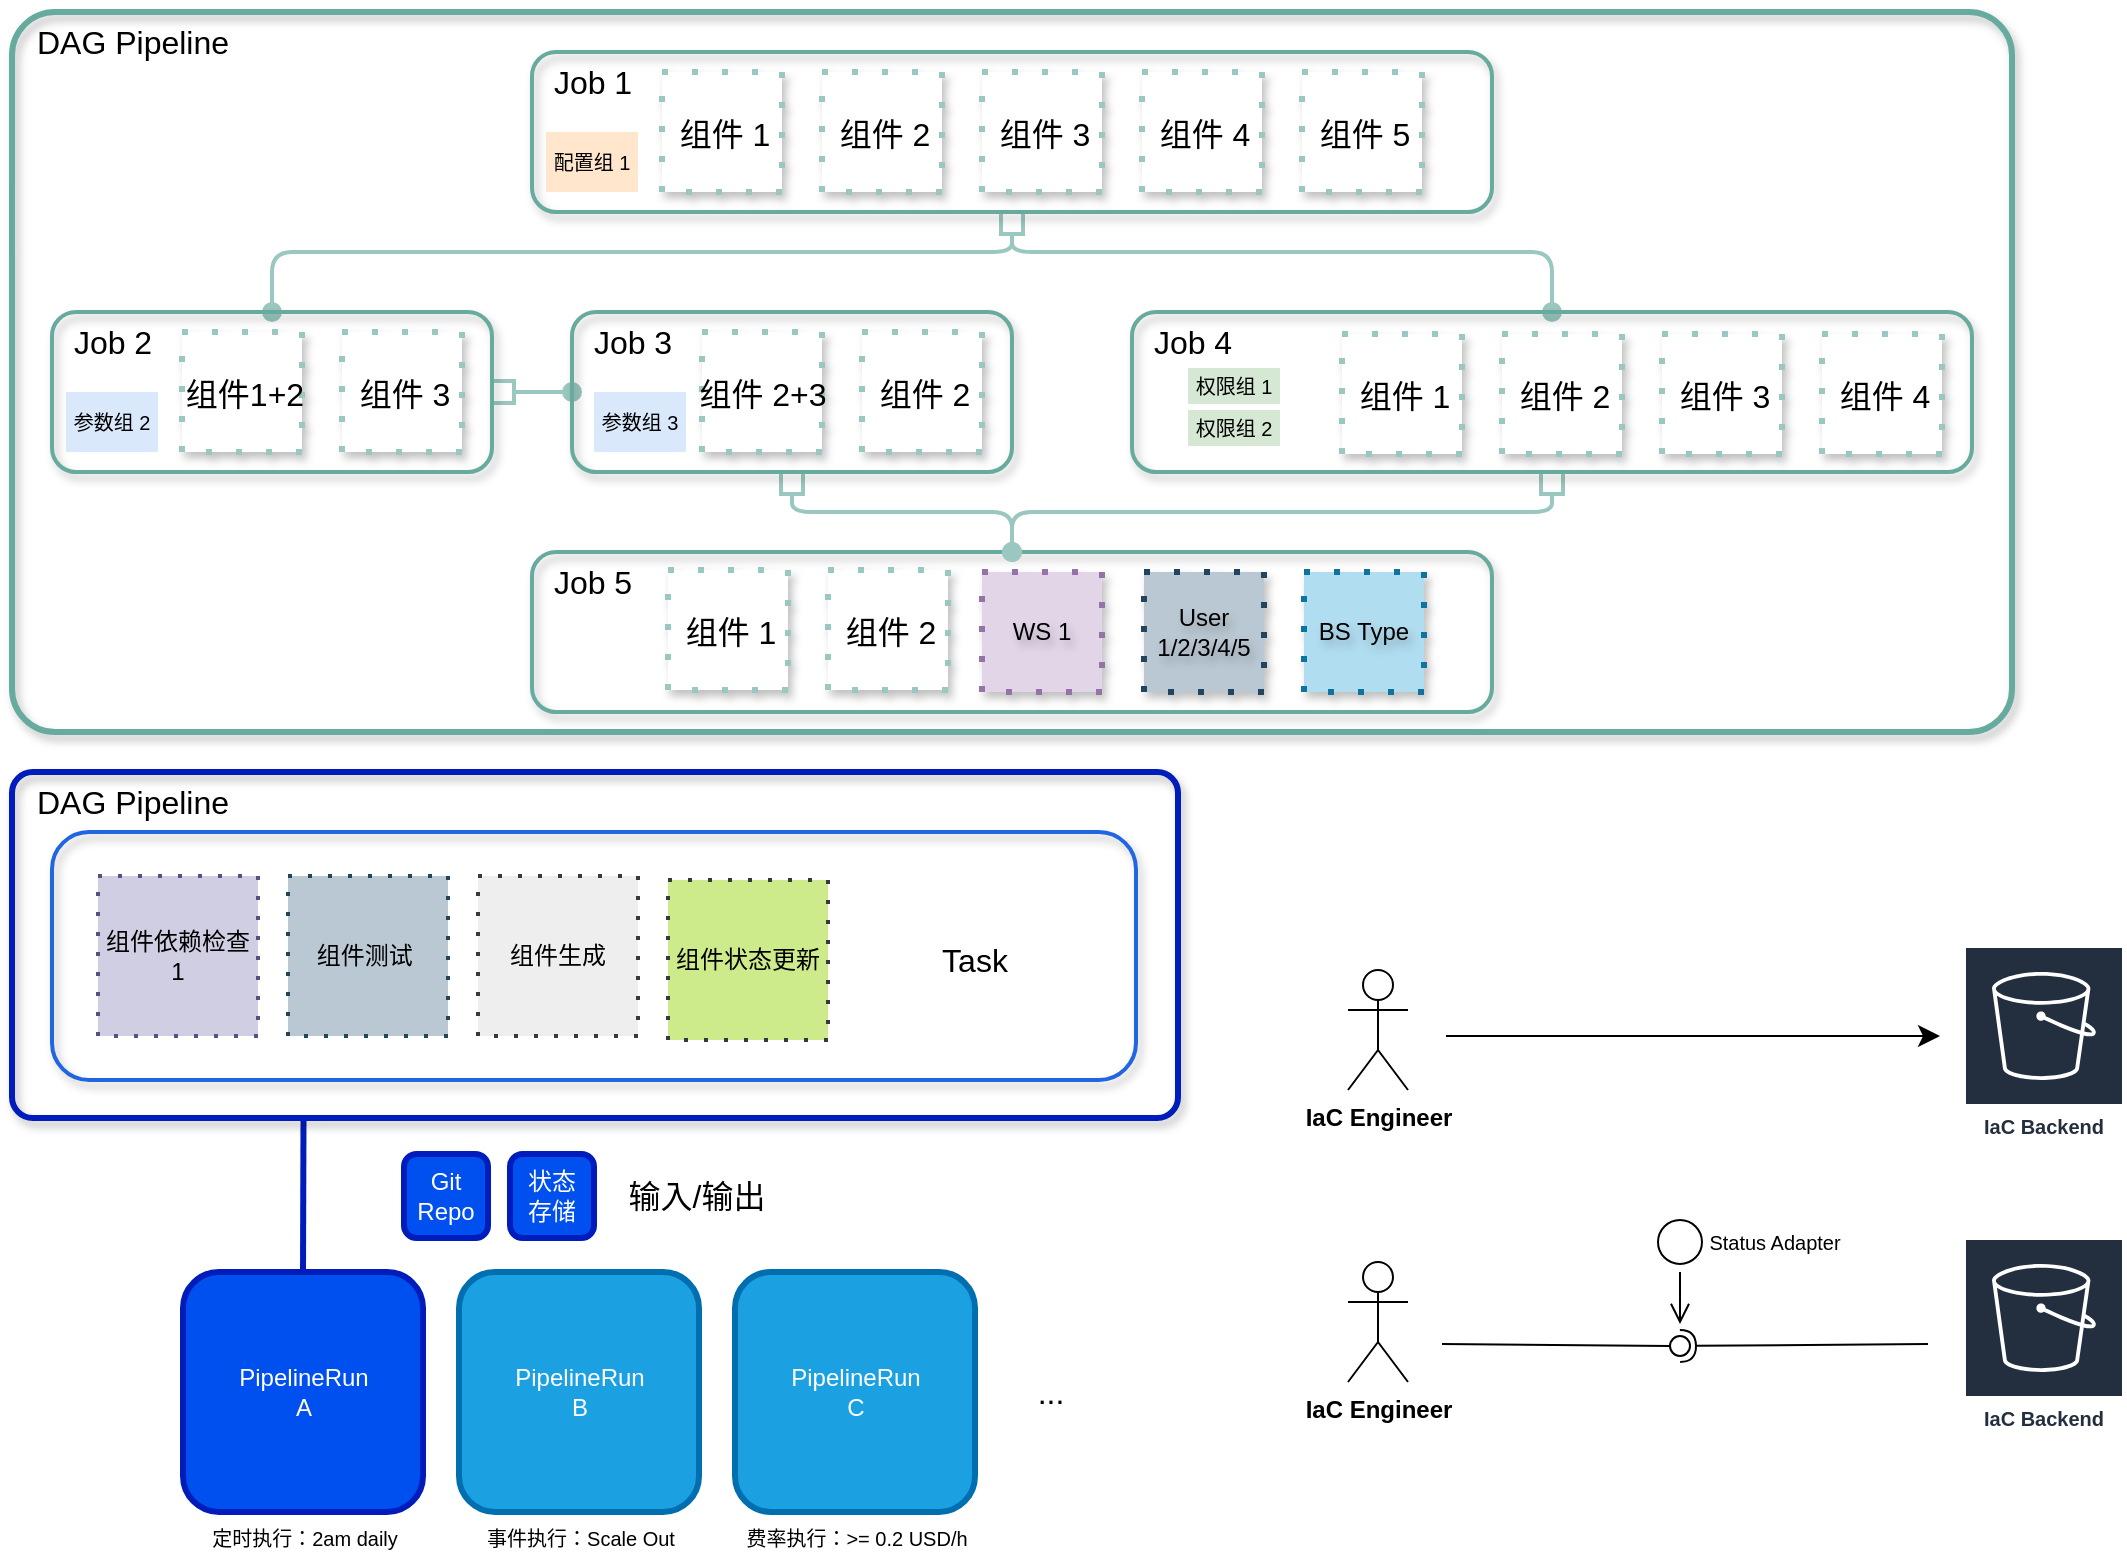 <mxfile version="24.0.1" type="github" pages="2">
  <diagram name="Summary" id="_QAJiaYviUXC7CEiB-VJ">
    <mxGraphModel dx="941" dy="783" grid="0" gridSize="10" guides="1" tooltips="1" connect="1" arrows="1" fold="1" page="1" pageScale="1" pageWidth="1169" pageHeight="827" math="0" shadow="0">
      <root>
        <mxCell id="0" />
        <mxCell id="1" parent="0" />
        <mxCell id="9RS1R_DNAXUaSOopePcb-87" value="&lt;span style=&quot;text-wrap: nowrap;&quot;&gt;&lt;font style=&quot;font-size: 10px;&quot;&gt;参数组 2&lt;/font&gt;&lt;/span&gt;" style="rounded=0;whiteSpace=wrap;html=1;fillColor=#dae8fc;strokeColor=none;" vertex="1" parent="1">
          <mxGeometry x="67" y="230" width="46" height="30" as="geometry" />
        </mxCell>
        <mxCell id="9RS1R_DNAXUaSOopePcb-1" value="" style="rounded=1;whiteSpace=wrap;html=1;arcSize=6;strokeWidth=3;fillColor=none;shadow=1;textShadow=1;strokeColor=#67AB9F;" vertex="1" parent="1">
          <mxGeometry x="40" y="40" width="1000" height="360" as="geometry" />
        </mxCell>
        <mxCell id="9RS1R_DNAXUaSOopePcb-2" value="DAG Pipeline" style="text;html=1;align=center;verticalAlign=middle;resizable=0;points=[];autosize=1;strokeColor=none;fillColor=none;fontSize=16;" vertex="1" parent="1">
          <mxGeometry x="40" y="40" width="120" height="30" as="geometry" />
        </mxCell>
        <mxCell id="9RS1R_DNAXUaSOopePcb-77" style="edgeStyle=none;curved=0;rounded=1;orthogonalLoop=1;jettySize=auto;html=1;exitX=0.5;exitY=1;exitDx=0;exitDy=0;entryX=0.5;entryY=0;entryDx=0;entryDy=0;fontSize=12;startSize=8;endSize=8;endArrow=oval;endFill=1;startArrow=box;startFill=0;strokeWidth=2;strokeColor=#9AC7BF;" edge="1" parent="1" source="9RS1R_DNAXUaSOopePcb-3" target="9RS1R_DNAXUaSOopePcb-17">
          <mxGeometry relative="1" as="geometry">
            <Array as="points">
              <mxPoint x="540" y="160" />
              <mxPoint x="810" y="160" />
            </Array>
          </mxGeometry>
        </mxCell>
        <mxCell id="9RS1R_DNAXUaSOopePcb-78" style="edgeStyle=none;curved=0;rounded=1;orthogonalLoop=1;jettySize=auto;html=1;exitX=0.5;exitY=1;exitDx=0;exitDy=0;entryX=0.5;entryY=0;entryDx=0;entryDy=0;fontSize=12;startSize=8;endSize=8;endArrow=oval;endFill=1;startArrow=box;startFill=0;strokeWidth=2;strokeColor=#9AC7BF;" edge="1" parent="1" source="9RS1R_DNAXUaSOopePcb-3" target="9RS1R_DNAXUaSOopePcb-4">
          <mxGeometry relative="1" as="geometry">
            <Array as="points">
              <mxPoint x="540" y="160" />
              <mxPoint x="170" y="160" />
            </Array>
          </mxGeometry>
        </mxCell>
        <mxCell id="9RS1R_DNAXUaSOopePcb-3" value="" style="rounded=1;whiteSpace=wrap;html=1;fillColor=none;strokeWidth=2;shadow=1;textShadow=1;strokeColor=#67AB9F;" vertex="1" parent="1">
          <mxGeometry x="300" y="60" width="480" height="80" as="geometry" />
        </mxCell>
        <mxCell id="9RS1R_DNAXUaSOopePcb-75" style="edgeStyle=none;curved=1;rounded=0;orthogonalLoop=1;jettySize=auto;html=1;entryX=0;entryY=0.5;entryDx=0;entryDy=0;fontSize=12;startSize=8;endSize=8;endArrow=oval;endFill=1;startArrow=box;startFill=0;strokeWidth=2;strokeColor=#9AC7BF;" edge="1" parent="1" source="9RS1R_DNAXUaSOopePcb-4" target="9RS1R_DNAXUaSOopePcb-16">
          <mxGeometry relative="1" as="geometry" />
        </mxCell>
        <mxCell id="9RS1R_DNAXUaSOopePcb-4" value="" style="rounded=1;whiteSpace=wrap;html=1;fillColor=none;shadow=1;textShadow=1;strokeWidth=2;strokeColor=#67AB9F;" vertex="1" parent="1">
          <mxGeometry x="60" y="190" width="220" height="80" as="geometry" />
        </mxCell>
        <mxCell id="9RS1R_DNAXUaSOopePcb-5" value="" style="rounded=1;whiteSpace=wrap;html=1;fillColor=none;shadow=1;textShadow=1;strokeWidth=2;strokeColor=#67AB9F;" vertex="1" parent="1">
          <mxGeometry x="300" y="310" width="480" height="80" as="geometry" />
        </mxCell>
        <mxCell id="9RS1R_DNAXUaSOopePcb-7" value="Job 1" style="text;html=1;align=center;verticalAlign=middle;resizable=0;points=[];autosize=1;strokeColor=none;fillColor=none;fontSize=16;" vertex="1" parent="1">
          <mxGeometry x="300" y="60" width="60" height="30" as="geometry" />
        </mxCell>
        <mxCell id="9RS1R_DNAXUaSOopePcb-8" value="Job 2" style="text;html=1;align=center;verticalAlign=middle;resizable=0;points=[];autosize=1;strokeColor=none;fillColor=none;fontSize=16;" vertex="1" parent="1">
          <mxGeometry x="60" y="190" width="60" height="30" as="geometry" />
        </mxCell>
        <mxCell id="9RS1R_DNAXUaSOopePcb-9" value="Job 5" style="text;html=1;align=center;verticalAlign=middle;resizable=0;points=[];autosize=1;strokeColor=none;fillColor=none;fontSize=16;" vertex="1" parent="1">
          <mxGeometry x="300" y="310" width="60" height="30" as="geometry" />
        </mxCell>
        <mxCell id="9RS1R_DNAXUaSOopePcb-79" style="edgeStyle=none;curved=0;rounded=1;orthogonalLoop=1;jettySize=auto;html=1;exitX=0.5;exitY=1;exitDx=0;exitDy=0;entryX=0.5;entryY=0;entryDx=0;entryDy=0;fontSize=12;startSize=8;endSize=8;endArrow=oval;endFill=1;startArrow=box;startFill=0;strokeWidth=2;strokeColor=#9AC7BF;" edge="1" parent="1" source="9RS1R_DNAXUaSOopePcb-16" target="9RS1R_DNAXUaSOopePcb-5">
          <mxGeometry relative="1" as="geometry">
            <Array as="points">
              <mxPoint x="430" y="290" />
              <mxPoint x="540" y="290" />
            </Array>
          </mxGeometry>
        </mxCell>
        <mxCell id="9RS1R_DNAXUaSOopePcb-16" value="" style="rounded=1;whiteSpace=wrap;html=1;fillColor=none;shadow=1;textShadow=1;strokeWidth=2;strokeColor=#67AB9F;" vertex="1" parent="1">
          <mxGeometry x="320" y="190" width="220" height="80" as="geometry" />
        </mxCell>
        <mxCell id="9RS1R_DNAXUaSOopePcb-80" style="edgeStyle=none;curved=0;rounded=1;orthogonalLoop=1;jettySize=auto;html=1;exitX=0.5;exitY=1;exitDx=0;exitDy=0;fontSize=12;startSize=8;endSize=8;endArrow=oval;endFill=1;startArrow=box;startFill=0;strokeWidth=2;strokeColor=#9AC7BF;" edge="1" parent="1" source="9RS1R_DNAXUaSOopePcb-17">
          <mxGeometry relative="1" as="geometry">
            <mxPoint x="540" y="310" as="targetPoint" />
            <Array as="points">
              <mxPoint x="810" y="290" />
              <mxPoint x="540" y="290" />
            </Array>
          </mxGeometry>
        </mxCell>
        <mxCell id="9RS1R_DNAXUaSOopePcb-17" value="" style="rounded=1;whiteSpace=wrap;html=1;fillColor=none;shadow=1;textShadow=1;strokeWidth=2;strokeColor=#67AB9F;" vertex="1" parent="1">
          <mxGeometry x="600" y="190" width="420" height="80" as="geometry" />
        </mxCell>
        <mxCell id="9RS1R_DNAXUaSOopePcb-18" value="Job 3" style="text;html=1;align=center;verticalAlign=middle;resizable=0;points=[];autosize=1;strokeColor=none;fillColor=none;fontSize=16;" vertex="1" parent="1">
          <mxGeometry x="320" y="190" width="60" height="30" as="geometry" />
        </mxCell>
        <mxCell id="9RS1R_DNAXUaSOopePcb-19" value="Job 4" style="text;html=1;align=center;verticalAlign=middle;resizable=0;points=[];autosize=1;strokeColor=none;fillColor=none;fontSize=16;" vertex="1" parent="1">
          <mxGeometry x="600" y="190" width="60" height="30" as="geometry" />
        </mxCell>
        <mxCell id="9RS1R_DNAXUaSOopePcb-21" value="" style="group" vertex="1" connectable="0" parent="1">
          <mxGeometry x="120" y="200" width="74" height="60" as="geometry" />
        </mxCell>
        <mxCell id="9RS1R_DNAXUaSOopePcb-22" value="" style="rounded=0;whiteSpace=wrap;html=1;strokeColor=#9AC7BF;shadow=1;textShadow=1;strokeWidth=3;dashed=1;dashPattern=1 4;" vertex="1" parent="9RS1R_DNAXUaSOopePcb-21">
          <mxGeometry x="5" width="60" height="60" as="geometry" />
        </mxCell>
        <mxCell id="9RS1R_DNAXUaSOopePcb-23" value="组件1+2" style="text;html=1;align=center;verticalAlign=middle;resizable=0;points=[];autosize=1;strokeColor=none;fillColor=none;fontSize=16;" vertex="1" parent="9RS1R_DNAXUaSOopePcb-21">
          <mxGeometry x="-3" y="15" width="77" height="31" as="geometry" />
        </mxCell>
        <mxCell id="9RS1R_DNAXUaSOopePcb-27" value="" style="group" vertex="1" connectable="0" parent="1">
          <mxGeometry x="380" y="200" width="76" height="60" as="geometry" />
        </mxCell>
        <mxCell id="9RS1R_DNAXUaSOopePcb-28" value="" style="rounded=0;whiteSpace=wrap;html=1;strokeColor=#9AC7BF;shadow=1;textShadow=1;strokeWidth=3;dashed=1;dashPattern=1 4;" vertex="1" parent="9RS1R_DNAXUaSOopePcb-27">
          <mxGeometry x="5" width="60" height="60" as="geometry" />
        </mxCell>
        <mxCell id="9RS1R_DNAXUaSOopePcb-29" value="组件 2+3" style="text;html=1;align=center;verticalAlign=middle;resizable=0;points=[];autosize=1;strokeColor=none;fillColor=none;fontSize=16;" vertex="1" parent="9RS1R_DNAXUaSOopePcb-27">
          <mxGeometry x="-6" y="15" width="82" height="31" as="geometry" />
        </mxCell>
        <mxCell id="9RS1R_DNAXUaSOopePcb-33" value="" style="group" vertex="1" connectable="0" parent="1">
          <mxGeometry x="460" y="200" width="70" height="60" as="geometry" />
        </mxCell>
        <mxCell id="9RS1R_DNAXUaSOopePcb-34" value="" style="rounded=0;whiteSpace=wrap;html=1;strokeColor=#9AC7BF;shadow=1;textShadow=1;strokeWidth=3;dashed=1;dashPattern=1 4;" vertex="1" parent="9RS1R_DNAXUaSOopePcb-33">
          <mxGeometry x="5" width="60" height="60" as="geometry" />
        </mxCell>
        <mxCell id="9RS1R_DNAXUaSOopePcb-35" value="组件 2" style="text;html=1;align=center;verticalAlign=middle;resizable=0;points=[];autosize=1;strokeColor=none;fillColor=none;fontSize=16;" vertex="1" parent="9RS1R_DNAXUaSOopePcb-33">
          <mxGeometry x="4" y="15" width="63" height="31" as="geometry" />
        </mxCell>
        <mxCell id="9RS1R_DNAXUaSOopePcb-36" value="" style="group" vertex="1" connectable="0" parent="1">
          <mxGeometry x="200" y="200" width="70" height="60" as="geometry" />
        </mxCell>
        <mxCell id="9RS1R_DNAXUaSOopePcb-37" value="" style="rounded=0;whiteSpace=wrap;html=1;strokeColor=#9AC7BF;shadow=1;textShadow=1;strokeWidth=3;dashed=1;dashPattern=1 4;" vertex="1" parent="9RS1R_DNAXUaSOopePcb-36">
          <mxGeometry x="5" width="60" height="60" as="geometry" />
        </mxCell>
        <mxCell id="9RS1R_DNAXUaSOopePcb-38" value="组件 3" style="text;html=1;align=center;verticalAlign=middle;resizable=0;points=[];autosize=1;strokeColor=none;fillColor=none;fontSize=16;" vertex="1" parent="9RS1R_DNAXUaSOopePcb-36">
          <mxGeometry x="4" y="15" width="63" height="31" as="geometry" />
        </mxCell>
        <mxCell id="9RS1R_DNAXUaSOopePcb-39" value="" style="group" vertex="1" connectable="0" parent="1">
          <mxGeometry x="440" y="70" width="72" height="60" as="geometry" />
        </mxCell>
        <mxCell id="9RS1R_DNAXUaSOopePcb-40" value="" style="rounded=0;whiteSpace=wrap;html=1;strokeColor=#9AC7BF;shadow=1;textShadow=1;strokeWidth=3;dashed=1;dashPattern=1 4;" vertex="1" parent="9RS1R_DNAXUaSOopePcb-39">
          <mxGeometry x="5" width="60" height="60" as="geometry" />
        </mxCell>
        <mxCell id="9RS1R_DNAXUaSOopePcb-41" value="组件 2" style="text;html=1;align=center;verticalAlign=middle;resizable=0;points=[];autosize=1;strokeColor=none;fillColor=none;fontSize=16;" vertex="1" parent="9RS1R_DNAXUaSOopePcb-39">
          <mxGeometry x="4" y="15" width="63" height="31" as="geometry" />
        </mxCell>
        <mxCell id="9RS1R_DNAXUaSOopePcb-42" value="" style="group" vertex="1" connectable="0" parent="1">
          <mxGeometry x="360" y="70" width="72" height="60" as="geometry" />
        </mxCell>
        <mxCell id="9RS1R_DNAXUaSOopePcb-43" value="" style="rounded=0;whiteSpace=wrap;html=1;strokeColor=#9AC7BF;shadow=1;textShadow=1;strokeWidth=3;dashed=1;dashPattern=1 4;" vertex="1" parent="9RS1R_DNAXUaSOopePcb-42">
          <mxGeometry x="5" width="60" height="60" as="geometry" />
        </mxCell>
        <mxCell id="9RS1R_DNAXUaSOopePcb-44" value="&lt;font style=&quot;font-size: 16px;&quot;&gt;组件 1&lt;/font&gt;" style="text;html=1;align=center;verticalAlign=middle;resizable=0;points=[];autosize=1;strokeColor=none;fillColor=none;fontSize=16;" vertex="1" parent="9RS1R_DNAXUaSOopePcb-42">
          <mxGeometry x="4" y="15" width="63" height="31" as="geometry" />
        </mxCell>
        <mxCell id="9RS1R_DNAXUaSOopePcb-45" value="" style="group" vertex="1" connectable="0" parent="1">
          <mxGeometry x="520" y="70" width="72" height="60" as="geometry" />
        </mxCell>
        <mxCell id="9RS1R_DNAXUaSOopePcb-46" value="" style="rounded=0;whiteSpace=wrap;html=1;strokeColor=#9AC7BF;shadow=1;textShadow=1;strokeWidth=3;dashed=1;dashPattern=1 4;" vertex="1" parent="9RS1R_DNAXUaSOopePcb-45">
          <mxGeometry x="5" width="60" height="60" as="geometry" />
        </mxCell>
        <mxCell id="9RS1R_DNAXUaSOopePcb-47" value="组件 3" style="text;html=1;align=center;verticalAlign=middle;resizable=0;points=[];autosize=1;strokeColor=none;fillColor=none;fontSize=16;" vertex="1" parent="9RS1R_DNAXUaSOopePcb-45">
          <mxGeometry x="4" y="15" width="63" height="31" as="geometry" />
        </mxCell>
        <mxCell id="9RS1R_DNAXUaSOopePcb-48" value="" style="group" vertex="1" connectable="0" parent="1">
          <mxGeometry x="600" y="70" width="72" height="60" as="geometry" />
        </mxCell>
        <mxCell id="9RS1R_DNAXUaSOopePcb-49" value="" style="rounded=0;whiteSpace=wrap;html=1;strokeColor=#9AC7BF;shadow=1;textShadow=1;strokeWidth=3;dashed=1;dashPattern=1 4;" vertex="1" parent="9RS1R_DNAXUaSOopePcb-48">
          <mxGeometry x="5" width="60" height="60" as="geometry" />
        </mxCell>
        <mxCell id="9RS1R_DNAXUaSOopePcb-50" value="组件 4" style="text;html=1;align=center;verticalAlign=middle;resizable=0;points=[];autosize=1;strokeColor=none;fillColor=none;fontSize=16;" vertex="1" parent="9RS1R_DNAXUaSOopePcb-48">
          <mxGeometry x="4" y="15" width="63" height="31" as="geometry" />
        </mxCell>
        <mxCell id="9RS1R_DNAXUaSOopePcb-51" value="" style="group" vertex="1" connectable="0" parent="1">
          <mxGeometry x="680" y="70" width="72" height="60" as="geometry" />
        </mxCell>
        <mxCell id="9RS1R_DNAXUaSOopePcb-52" value="" style="rounded=0;whiteSpace=wrap;html=1;strokeColor=#9AC7BF;shadow=1;textShadow=1;strokeWidth=3;dashed=1;dashPattern=1 4;" vertex="1" parent="9RS1R_DNAXUaSOopePcb-51">
          <mxGeometry x="5" width="60" height="60" as="geometry" />
        </mxCell>
        <mxCell id="9RS1R_DNAXUaSOopePcb-53" value="组件 5" style="text;html=1;align=center;verticalAlign=middle;resizable=0;points=[];autosize=1;strokeColor=none;fillColor=none;fontSize=16;" vertex="1" parent="9RS1R_DNAXUaSOopePcb-51">
          <mxGeometry x="4" y="15" width="63" height="31" as="geometry" />
        </mxCell>
        <mxCell id="9RS1R_DNAXUaSOopePcb-89" value="&lt;span style=&quot;text-wrap: nowrap;&quot;&gt;&lt;font style=&quot;font-size: 10px;&quot;&gt;配置组 1&lt;/font&gt;&lt;/span&gt;" style="rounded=0;whiteSpace=wrap;html=1;fillColor=#ffe6cc;strokeColor=none;" vertex="1" parent="1">
          <mxGeometry x="307" y="100" width="46" height="30" as="geometry" />
        </mxCell>
        <mxCell id="9RS1R_DNAXUaSOopePcb-91" value="&lt;span style=&quot;text-wrap: nowrap;&quot;&gt;&lt;font style=&quot;font-size: 10px;&quot;&gt;参数组 3&lt;/font&gt;&lt;/span&gt;" style="rounded=0;whiteSpace=wrap;html=1;fillColor=#dae8fc;strokeColor=none;" vertex="1" parent="1">
          <mxGeometry x="331" y="230" width="46" height="30" as="geometry" />
        </mxCell>
        <mxCell id="9RS1R_DNAXUaSOopePcb-99" value="&lt;span style=&quot;text-wrap: nowrap;&quot;&gt;&lt;font style=&quot;font-size: 10px;&quot;&gt;权限组 1&lt;/font&gt;&lt;/span&gt;" style="rounded=0;whiteSpace=wrap;html=1;fillColor=#d5e8d4;strokeColor=none;" vertex="1" parent="1">
          <mxGeometry x="628" y="218" width="46" height="18" as="geometry" />
        </mxCell>
        <mxCell id="9RS1R_DNAXUaSOopePcb-100" value="&lt;span style=&quot;text-wrap: nowrap;&quot;&gt;&lt;font style=&quot;font-size: 10px;&quot;&gt;权限组 2&lt;/font&gt;&lt;/span&gt;" style="rounded=0;whiteSpace=wrap;html=1;fillColor=#d5e8d4;strokeColor=none;" vertex="1" parent="1">
          <mxGeometry x="628" y="239" width="46" height="18" as="geometry" />
        </mxCell>
        <mxCell id="9RS1R_DNAXUaSOopePcb-105" value="WS 1" style="rounded=0;whiteSpace=wrap;html=1;strokeColor=#9673a6;shadow=1;textShadow=1;strokeWidth=3;dashed=1;dashPattern=1 4;fillColor=#e1d5e7;" vertex="1" parent="1">
          <mxGeometry x="525" y="320" width="60" height="60" as="geometry" />
        </mxCell>
        <mxCell id="9RS1R_DNAXUaSOopePcb-107" value="User 1/2/3/4/5" style="rounded=0;whiteSpace=wrap;html=1;strokeColor=#23445d;shadow=1;textShadow=1;strokeWidth=3;dashed=1;dashPattern=1 4;fillColor=#bac8d3;" vertex="1" parent="1">
          <mxGeometry x="606" y="320" width="60" height="60" as="geometry" />
        </mxCell>
        <mxCell id="9RS1R_DNAXUaSOopePcb-108" value="BS Type" style="rounded=0;whiteSpace=wrap;html=1;strokeColor=#10739e;shadow=1;textShadow=1;strokeWidth=3;dashed=1;dashPattern=1 4;fillColor=#b1ddf0;" vertex="1" parent="1">
          <mxGeometry x="686" y="320" width="60" height="60" as="geometry" />
        </mxCell>
        <mxCell id="9RS1R_DNAXUaSOopePcb-109" value="" style="group" vertex="1" connectable="0" parent="1">
          <mxGeometry x="780" y="201" width="72" height="60" as="geometry" />
        </mxCell>
        <mxCell id="9RS1R_DNAXUaSOopePcb-110" value="" style="rounded=0;whiteSpace=wrap;html=1;strokeColor=#9AC7BF;shadow=1;textShadow=1;strokeWidth=3;dashed=1;dashPattern=1 4;" vertex="1" parent="9RS1R_DNAXUaSOopePcb-109">
          <mxGeometry x="5" width="60" height="60" as="geometry" />
        </mxCell>
        <mxCell id="9RS1R_DNAXUaSOopePcb-111" value="组件 2" style="text;html=1;align=center;verticalAlign=middle;resizable=0;points=[];autosize=1;strokeColor=none;fillColor=none;fontSize=16;" vertex="1" parent="9RS1R_DNAXUaSOopePcb-109">
          <mxGeometry x="4" y="15" width="63" height="31" as="geometry" />
        </mxCell>
        <mxCell id="9RS1R_DNAXUaSOopePcb-112" value="" style="group" vertex="1" connectable="0" parent="1">
          <mxGeometry x="700" y="201" width="72" height="60" as="geometry" />
        </mxCell>
        <mxCell id="9RS1R_DNAXUaSOopePcb-113" value="" style="rounded=0;whiteSpace=wrap;html=1;strokeColor=#9AC7BF;shadow=1;textShadow=1;strokeWidth=3;dashed=1;dashPattern=1 4;" vertex="1" parent="9RS1R_DNAXUaSOopePcb-112">
          <mxGeometry x="5" width="60" height="60" as="geometry" />
        </mxCell>
        <mxCell id="9RS1R_DNAXUaSOopePcb-114" value="&lt;font style=&quot;font-size: 16px;&quot;&gt;组件 1&lt;/font&gt;" style="text;html=1;align=center;verticalAlign=middle;resizable=0;points=[];autosize=1;strokeColor=none;fillColor=none;fontSize=16;" vertex="1" parent="9RS1R_DNAXUaSOopePcb-112">
          <mxGeometry x="4" y="15" width="63" height="31" as="geometry" />
        </mxCell>
        <mxCell id="9RS1R_DNAXUaSOopePcb-115" value="" style="group" vertex="1" connectable="0" parent="1">
          <mxGeometry x="860" y="201" width="72" height="60" as="geometry" />
        </mxCell>
        <mxCell id="9RS1R_DNAXUaSOopePcb-116" value="" style="rounded=0;whiteSpace=wrap;html=1;strokeColor=#9AC7BF;shadow=1;textShadow=1;strokeWidth=3;dashed=1;dashPattern=1 4;" vertex="1" parent="9RS1R_DNAXUaSOopePcb-115">
          <mxGeometry x="5" width="60" height="60" as="geometry" />
        </mxCell>
        <mxCell id="9RS1R_DNAXUaSOopePcb-117" value="组件 3" style="text;html=1;align=center;verticalAlign=middle;resizable=0;points=[];autosize=1;strokeColor=none;fillColor=none;fontSize=16;" vertex="1" parent="9RS1R_DNAXUaSOopePcb-115">
          <mxGeometry x="4" y="15" width="63" height="31" as="geometry" />
        </mxCell>
        <mxCell id="9RS1R_DNAXUaSOopePcb-118" value="" style="group" vertex="1" connectable="0" parent="1">
          <mxGeometry x="940" y="201" width="72" height="60" as="geometry" />
        </mxCell>
        <mxCell id="9RS1R_DNAXUaSOopePcb-119" value="" style="rounded=0;whiteSpace=wrap;html=1;strokeColor=#9AC7BF;shadow=1;textShadow=1;strokeWidth=3;dashed=1;dashPattern=1 4;" vertex="1" parent="9RS1R_DNAXUaSOopePcb-118">
          <mxGeometry x="5" width="60" height="60" as="geometry" />
        </mxCell>
        <mxCell id="9RS1R_DNAXUaSOopePcb-120" value="组件 4" style="text;html=1;align=center;verticalAlign=middle;resizable=0;points=[];autosize=1;strokeColor=none;fillColor=none;fontSize=16;" vertex="1" parent="9RS1R_DNAXUaSOopePcb-118">
          <mxGeometry x="4" y="15" width="63" height="31" as="geometry" />
        </mxCell>
        <mxCell id="9RS1R_DNAXUaSOopePcb-121" value="" style="group" vertex="1" connectable="0" parent="1">
          <mxGeometry x="443" y="319" width="72" height="60" as="geometry" />
        </mxCell>
        <mxCell id="9RS1R_DNAXUaSOopePcb-122" value="" style="rounded=0;whiteSpace=wrap;html=1;strokeColor=#9AC7BF;shadow=1;textShadow=1;strokeWidth=3;dashed=1;dashPattern=1 4;" vertex="1" parent="9RS1R_DNAXUaSOopePcb-121">
          <mxGeometry x="5" width="60" height="60" as="geometry" />
        </mxCell>
        <mxCell id="9RS1R_DNAXUaSOopePcb-123" value="组件 2" style="text;html=1;align=center;verticalAlign=middle;resizable=0;points=[];autosize=1;strokeColor=none;fillColor=none;fontSize=16;" vertex="1" parent="9RS1R_DNAXUaSOopePcb-121">
          <mxGeometry x="4" y="15" width="63" height="31" as="geometry" />
        </mxCell>
        <mxCell id="9RS1R_DNAXUaSOopePcb-124" value="" style="group" vertex="1" connectable="0" parent="1">
          <mxGeometry x="363" y="319" width="72" height="60" as="geometry" />
        </mxCell>
        <mxCell id="9RS1R_DNAXUaSOopePcb-125" value="" style="rounded=0;whiteSpace=wrap;html=1;strokeColor=#9AC7BF;shadow=1;textShadow=1;strokeWidth=3;dashed=1;dashPattern=1 4;" vertex="1" parent="9RS1R_DNAXUaSOopePcb-124">
          <mxGeometry x="5" width="60" height="60" as="geometry" />
        </mxCell>
        <mxCell id="9RS1R_DNAXUaSOopePcb-126" value="&lt;font style=&quot;font-size: 16px;&quot;&gt;组件 1&lt;/font&gt;" style="text;html=1;align=center;verticalAlign=middle;resizable=0;points=[];autosize=1;strokeColor=none;fillColor=none;fontSize=16;" vertex="1" parent="9RS1R_DNAXUaSOopePcb-124">
          <mxGeometry x="4" y="15" width="63" height="31" as="geometry" />
        </mxCell>
        <mxCell id="9RS1R_DNAXUaSOopePcb-147" style="edgeStyle=none;curved=1;rounded=0;orthogonalLoop=1;jettySize=auto;html=1;exitX=0.25;exitY=1;exitDx=0;exitDy=0;entryX=0.5;entryY=0;entryDx=0;entryDy=0;fontSize=12;startSize=8;endSize=8;endArrow=none;endFill=0;strokeWidth=3;strokeColor=#001DBC;" edge="1" parent="1" source="9RS1R_DNAXUaSOopePcb-127" target="9RS1R_DNAXUaSOopePcb-142">
          <mxGeometry relative="1" as="geometry" />
        </mxCell>
        <mxCell id="9RS1R_DNAXUaSOopePcb-127" value="" style="rounded=1;whiteSpace=wrap;html=1;arcSize=6;strokeWidth=3;fillColor=none;shadow=1;textShadow=1;strokeColor=#001DBC;" vertex="1" parent="1">
          <mxGeometry x="40" y="420" width="583" height="173" as="geometry" />
        </mxCell>
        <mxCell id="9RS1R_DNAXUaSOopePcb-128" value="DAG Pipeline" style="text;html=1;align=center;verticalAlign=middle;resizable=0;points=[];autosize=1;strokeColor=none;fillColor=none;fontSize=16;" vertex="1" parent="1">
          <mxGeometry x="40" y="420" width="120" height="30" as="geometry" />
        </mxCell>
        <mxCell id="9RS1R_DNAXUaSOopePcb-129" value="" style="rounded=1;whiteSpace=wrap;html=1;fillColor=none;strokeWidth=2;shadow=1;textShadow=1;strokeColor=#1F66E0;" vertex="1" parent="1">
          <mxGeometry x="60" y="450" width="542" height="124" as="geometry" />
        </mxCell>
        <mxCell id="9RS1R_DNAXUaSOopePcb-133" value="组件依赖检查&lt;div&gt;1&lt;/div&gt;" style="whiteSpace=wrap;html=1;aspect=fixed;fillColor=#d0cee2;strokeColor=#56517e;dashed=1;dashPattern=1 4;strokeWidth=2;" vertex="1" parent="1">
          <mxGeometry x="83" y="472" width="80" height="80" as="geometry" />
        </mxCell>
        <mxCell id="9RS1R_DNAXUaSOopePcb-134" value="组件测试&amp;nbsp;" style="whiteSpace=wrap;html=1;aspect=fixed;fillColor=#bac8d3;strokeColor=#23445d;dashed=1;dashPattern=1 4;strokeWidth=2;" vertex="1" parent="1">
          <mxGeometry x="178" y="472" width="80" height="80" as="geometry" />
        </mxCell>
        <mxCell id="9RS1R_DNAXUaSOopePcb-135" value="组件生成" style="whiteSpace=wrap;html=1;aspect=fixed;fillColor=#eeeeee;strokeColor=#36393d;dashed=1;dashPattern=1 4;strokeWidth=2;" vertex="1" parent="1">
          <mxGeometry x="273" y="472" width="80" height="80" as="geometry" />
        </mxCell>
        <mxCell id="9RS1R_DNAXUaSOopePcb-136" value="组件状态更新" style="whiteSpace=wrap;html=1;aspect=fixed;fillColor=#cdeb8b;strokeColor=#36393d;dashed=1;dashPattern=1 4;strokeWidth=2;" vertex="1" parent="1">
          <mxGeometry x="368" y="474" width="80" height="80" as="geometry" />
        </mxCell>
        <mxCell id="9RS1R_DNAXUaSOopePcb-138" value="Task" style="text;html=1;align=center;verticalAlign=middle;resizable=0;points=[];autosize=1;strokeColor=none;fillColor=none;fontSize=16;" vertex="1" parent="1">
          <mxGeometry x="495" y="498.5" width="51" height="31" as="geometry" />
        </mxCell>
        <mxCell id="9RS1R_DNAXUaSOopePcb-142" value="PipelineRun&lt;div&gt;A&lt;/div&gt;" style="rounded=1;whiteSpace=wrap;html=1;fillColor=#0050ef;strokeColor=#001DBC;fontColor=#ffffff;strokeWidth=3;" vertex="1" parent="1">
          <mxGeometry x="125.5" y="670" width="120" height="120" as="geometry" />
        </mxCell>
        <mxCell id="9RS1R_DNAXUaSOopePcb-143" value="PipelineRun&lt;div&gt;B&lt;/div&gt;" style="rounded=1;whiteSpace=wrap;html=1;fillColor=#1ba1e2;strokeColor=#006EAF;fontColor=#ffffff;strokeWidth=3;" vertex="1" parent="1">
          <mxGeometry x="263.5" y="670" width="120" height="120" as="geometry" />
        </mxCell>
        <mxCell id="9RS1R_DNAXUaSOopePcb-144" value="PipelineRun&lt;div&gt;C&lt;/div&gt;" style="rounded=1;whiteSpace=wrap;html=1;fillColor=#1ba1e2;strokeColor=#006EAF;fontColor=#ffffff;strokeWidth=3;" vertex="1" parent="1">
          <mxGeometry x="401.5" y="670" width="120" height="120" as="geometry" />
        </mxCell>
        <mxCell id="9RS1R_DNAXUaSOopePcb-145" value="..." style="text;html=1;align=center;verticalAlign=middle;resizable=0;points=[];autosize=1;strokeColor=none;fillColor=none;fontSize=16;" vertex="1" parent="1">
          <mxGeometry x="543.5" y="714.5" width="31" height="31" as="geometry" />
        </mxCell>
        <mxCell id="9RS1R_DNAXUaSOopePcb-148" value="Git Repo" style="rounded=1;whiteSpace=wrap;html=1;fillColor=#0050ef;strokeColor=#001DBC;fontColor=#ffffff;strokeWidth=3;" vertex="1" parent="1">
          <mxGeometry x="236" y="611" width="42" height="42" as="geometry" />
        </mxCell>
        <mxCell id="9RS1R_DNAXUaSOopePcb-149" value="状态&lt;div&gt;存储&lt;/div&gt;" style="rounded=1;whiteSpace=wrap;html=1;fillColor=#0050ef;strokeColor=#001DBC;fontColor=#ffffff;strokeWidth=3;" vertex="1" parent="1">
          <mxGeometry x="289" y="611" width="42" height="42" as="geometry" />
        </mxCell>
        <mxCell id="9RS1R_DNAXUaSOopePcb-150" value="输入/输出" style="text;html=1;align=center;verticalAlign=middle;resizable=0;points=[];autosize=1;strokeColor=none;fillColor=none;fontSize=16;" vertex="1" parent="1">
          <mxGeometry x="339" y="616.5" width="86" height="31" as="geometry" />
        </mxCell>
        <mxCell id="9RS1R_DNAXUaSOopePcb-151" value="&lt;font style=&quot;font-size: 10px;&quot;&gt;定时执行：2am daily&lt;/font&gt;" style="text;html=1;align=center;verticalAlign=middle;resizable=0;points=[];autosize=1;strokeColor=none;fillColor=none;fontSize=16;" vertex="1" parent="1">
          <mxGeometry x="130" y="785" width="111" height="31" as="geometry" />
        </mxCell>
        <mxCell id="9RS1R_DNAXUaSOopePcb-152" value="&lt;span style=&quot;font-size: 10px;&quot;&gt;事件执行：Scale Out&lt;/span&gt;" style="text;html=1;align=center;verticalAlign=middle;resizable=0;points=[];autosize=1;strokeColor=none;fillColor=none;fontSize=16;" vertex="1" parent="1">
          <mxGeometry x="268" y="785" width="112" height="31" as="geometry" />
        </mxCell>
        <mxCell id="9RS1R_DNAXUaSOopePcb-153" value="&lt;span style=&quot;font-size: 10px;&quot;&gt;费率执行：&amp;gt;= 0.2 USD/h&lt;/span&gt;" style="text;html=1;align=center;verticalAlign=middle;resizable=0;points=[];autosize=1;strokeColor=none;fillColor=none;fontSize=16;" vertex="1" parent="1">
          <mxGeometry x="397" y="785" width="129" height="31" as="geometry" />
        </mxCell>
        <mxCell id="9RS1R_DNAXUaSOopePcb-154" value="IaC Engineer" style="shape=umlActor;verticalLabelPosition=bottom;verticalAlign=top;html=1;outlineConnect=0;fontStyle=1" vertex="1" parent="1">
          <mxGeometry x="708" y="519" width="30" height="60" as="geometry" />
        </mxCell>
        <mxCell id="9RS1R_DNAXUaSOopePcb-155" value="IaC Backend" style="sketch=0;outlineConnect=0;fontColor=#232F3E;gradientColor=none;strokeColor=#ffffff;fillColor=#232F3E;dashed=0;verticalLabelPosition=middle;verticalAlign=bottom;align=center;html=1;whiteSpace=wrap;fontSize=10;fontStyle=1;spacing=3;shape=mxgraph.aws4.productIcon;prIcon=mxgraph.aws4.s3;" vertex="1" parent="1">
          <mxGeometry x="1016" y="507" width="80" height="100" as="geometry" />
        </mxCell>
        <mxCell id="9RS1R_DNAXUaSOopePcb-158" value="" style="endArrow=classic;html=1;rounded=0;fontSize=12;startSize=8;endSize=8;curved=1;fontStyle=1" edge="1" parent="1">
          <mxGeometry width="50" height="50" relative="1" as="geometry">
            <mxPoint x="757" y="552" as="sourcePoint" />
            <mxPoint x="1004" y="552" as="targetPoint" />
          </mxGeometry>
        </mxCell>
        <mxCell id="9RS1R_DNAXUaSOopePcb-159" value="&lt;b&gt;IaC Engineer&lt;/b&gt;" style="shape=umlActor;verticalLabelPosition=bottom;verticalAlign=top;html=1;outlineConnect=0;" vertex="1" parent="1">
          <mxGeometry x="708" y="665" width="30" height="60" as="geometry" />
        </mxCell>
        <mxCell id="9RS1R_DNAXUaSOopePcb-160" value="IaC Backend" style="sketch=0;outlineConnect=0;fontColor=#232F3E;gradientColor=none;strokeColor=#ffffff;fillColor=#232F3E;dashed=0;verticalLabelPosition=middle;verticalAlign=bottom;align=center;html=1;whiteSpace=wrap;fontSize=10;fontStyle=1;spacing=3;shape=mxgraph.aws4.productIcon;prIcon=mxgraph.aws4.s3;" vertex="1" parent="1">
          <mxGeometry x="1016" y="653" width="80" height="100" as="geometry" />
        </mxCell>
        <mxCell id="9RS1R_DNAXUaSOopePcb-162" value="" style="rounded=0;orthogonalLoop=1;jettySize=auto;html=1;endArrow=halfCircle;endFill=0;endSize=6;strokeWidth=1;sketch=0;fontSize=12;curved=1;" edge="1" target="9RS1R_DNAXUaSOopePcb-164" parent="1">
          <mxGeometry relative="1" as="geometry">
            <mxPoint x="998" y="706" as="sourcePoint" />
          </mxGeometry>
        </mxCell>
        <mxCell id="9RS1R_DNAXUaSOopePcb-163" value="" style="rounded=0;orthogonalLoop=1;jettySize=auto;html=1;endArrow=oval;endFill=0;sketch=0;sourcePerimeterSpacing=0;targetPerimeterSpacing=0;endSize=10;fontSize=12;curved=1;" edge="1" target="9RS1R_DNAXUaSOopePcb-164" parent="1">
          <mxGeometry relative="1" as="geometry">
            <mxPoint x="755" y="706" as="sourcePoint" />
          </mxGeometry>
        </mxCell>
        <mxCell id="9RS1R_DNAXUaSOopePcb-164" value="" style="ellipse;whiteSpace=wrap;html=1;align=center;aspect=fixed;fillColor=none;strokeColor=none;resizable=0;perimeter=centerPerimeter;rotatable=0;allowArrows=0;points=[];outlineConnect=1;" vertex="1" parent="1">
          <mxGeometry x="869" y="702" width="10" height="10" as="geometry" />
        </mxCell>
        <mxCell id="9RS1R_DNAXUaSOopePcb-165" value="" style="ellipse;html=1;shape=startState;fillColor=none;strokeColor=#000000;" vertex="1" parent="1">
          <mxGeometry x="859" y="640" width="30" height="30" as="geometry" />
        </mxCell>
        <mxCell id="9RS1R_DNAXUaSOopePcb-166" value="" style="edgeStyle=orthogonalEdgeStyle;html=1;verticalAlign=bottom;endArrow=open;endSize=8;strokeColor=#000000;rounded=0;fontSize=12;curved=1;" edge="1" source="9RS1R_DNAXUaSOopePcb-165" parent="1">
          <mxGeometry relative="1" as="geometry">
            <mxPoint x="874" y="696" as="targetPoint" />
          </mxGeometry>
        </mxCell>
        <mxCell id="9RS1R_DNAXUaSOopePcb-167" value="&lt;font style=&quot;font-size: 10px;&quot;&gt;Status Adapter&lt;/font&gt;" style="text;html=1;align=center;verticalAlign=middle;resizable=0;points=[];autosize=1;strokeColor=none;fillColor=none;fontSize=16;" vertex="1" parent="1">
          <mxGeometry x="879" y="637" width="84" height="31" as="geometry" />
        </mxCell>
      </root>
    </mxGraphModel>
  </diagram>
  <diagram id="lraQigADdruUWDjFU31v" name="Adapter">
    <mxGraphModel dx="941" dy="783" grid="0" gridSize="10" guides="1" tooltips="1" connect="1" arrows="1" fold="1" page="1" pageScale="1" pageWidth="1169" pageHeight="827" math="0" shadow="0">
      <root>
        <mxCell id="0" />
        <mxCell id="1" parent="0" />
        <mxCell id="4S5Ob6d-w5kHeZey5zrq-7" value="" style="rounded=1;whiteSpace=wrap;html=1;arcSize=5;strokeWidth=2;fillColor=none;shadow=1;textShadow=1;glass=0;" vertex="1" parent="1">
          <mxGeometry x="170" y="40" width="510" height="280" as="geometry" />
        </mxCell>
        <mxCell id="4S5Ob6d-w5kHeZey5zrq-8" value="Status&lt;div&gt;Adapter&lt;/div&gt;" style="text;html=1;align=center;verticalAlign=middle;resizable=0;points=[];autosize=1;strokeColor=none;fillColor=none;fontSize=16;" vertex="1" parent="1">
          <mxGeometry x="170" y="40" width="80" height="50" as="geometry" />
        </mxCell>
        <mxCell id="4S5Ob6d-w5kHeZey5zrq-9" value="输入" style="ellipse;whiteSpace=wrap;html=1;aspect=fixed;shadow=0;textShadow=0;" vertex="1" parent="1">
          <mxGeometry x="200" y="160" width="40" height="40" as="geometry" />
        </mxCell>
        <mxCell id="4S5Ob6d-w5kHeZey5zrq-11" value="" style="shape=flexArrow;endArrow=classic;html=1;rounded=0;fontSize=12;startSize=8;endSize=6.27;curved=1;entryX=0;entryY=0.5;entryDx=0;entryDy=0;width=16;endWidth=20;fillColor=#60a917;strokeColor=none;shadow=1;textShadow=1;" edge="1" parent="1" target="4S5Ob6d-w5kHeZey5zrq-9">
          <mxGeometry width="50" height="50" relative="1" as="geometry">
            <mxPoint x="80" y="180" as="sourcePoint" />
            <mxPoint x="130" y="130" as="targetPoint" />
          </mxGeometry>
        </mxCell>
        <mxCell id="4S5Ob6d-w5kHeZey5zrq-12" value="Constrator" style="rounded=1;whiteSpace=wrap;html=1;" vertex="1" parent="1">
          <mxGeometry x="280" y="70" width="120" height="40" as="geometry" />
        </mxCell>
        <mxCell id="4S5Ob6d-w5kHeZey5zrq-13" value="Schema Convert" style="rounded=1;whiteSpace=wrap;html=1;" vertex="1" parent="1">
          <mxGeometry x="320" y="130" width="120" height="40" as="geometry" />
        </mxCell>
        <mxCell id="4S5Ob6d-w5kHeZey5zrq-14" value="Save to DynamoDB" style="rounded=1;whiteSpace=wrap;html=1;" vertex="1" parent="1">
          <mxGeometry x="360" y="190" width="120" height="40" as="geometry" />
        </mxCell>
        <mxCell id="4S5Ob6d-w5kHeZey5zrq-15" value="Amazon DynamoDB" style="sketch=0;outlineConnect=0;fontColor=#232F3E;gradientColor=none;strokeColor=#ffffff;fillColor=#232F3E;dashed=0;verticalLabelPosition=middle;verticalAlign=bottom;align=center;html=1;whiteSpace=wrap;fontSize=10;fontStyle=1;spacing=3;shape=mxgraph.aws4.productIcon;prIcon=mxgraph.aws4.dynamodb;" vertex="1" parent="1">
          <mxGeometry x="560" y="125" width="80" height="110" as="geometry" />
        </mxCell>
        <mxCell id="4S5Ob6d-w5kHeZey5zrq-16" value="PostProcess" style="rounded=1;whiteSpace=wrap;html=1;" vertex="1" parent="1">
          <mxGeometry x="400" y="250" width="120" height="40" as="geometry" />
        </mxCell>
        <mxCell id="4S5Ob6d-w5kHeZey5zrq-17" value="API" style="rhombus;whiteSpace=wrap;html=1;" vertex="1" parent="1">
          <mxGeometry x="660" y="240" width="40" height="40" as="geometry" />
        </mxCell>
        <mxCell id="4S5Ob6d-w5kHeZey5zrq-18" value="&lt;font style=&quot;font-size: 10px;&quot;&gt;Hooks&lt;/font&gt;" style="rhombus;whiteSpace=wrap;html=1;" vertex="1" parent="1">
          <mxGeometry x="660" y="160" width="40" height="40" as="geometry" />
        </mxCell>
        <mxCell id="4S5Ob6d-w5kHeZey5zrq-19" value="SQL" style="rhombus;whiteSpace=wrap;html=1;" vertex="1" parent="1">
          <mxGeometry x="660" y="80" width="40" height="40" as="geometry" />
        </mxCell>
      </root>
    </mxGraphModel>
  </diagram>
</mxfile>
